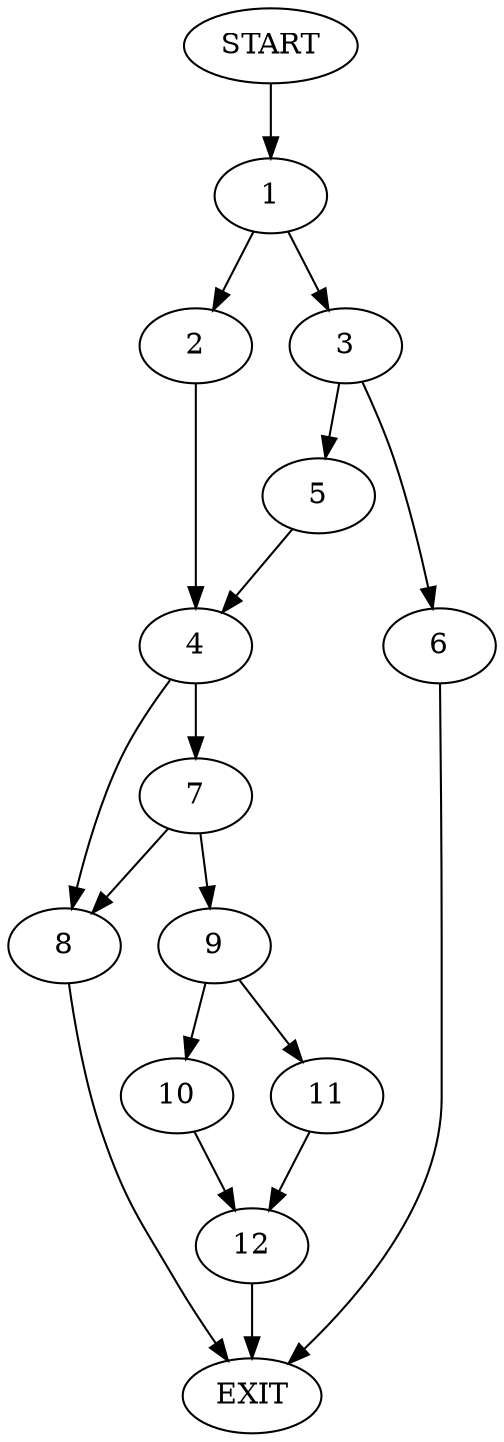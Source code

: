 digraph {
0 [label="START"]
13 [label="EXIT"]
0 -> 1
1 -> 2
1 -> 3
2 -> 4
3 -> 5
3 -> 6
4 -> 7
4 -> 8
6 -> 13
5 -> 4
7 -> 8
7 -> 9
8 -> 13
9 -> 10
9 -> 11
11 -> 12
10 -> 12
12 -> 13
}
